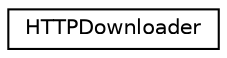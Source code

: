 digraph "Representación gráfica de la clase"
{
  edge [fontname="Helvetica",fontsize="10",labelfontname="Helvetica",labelfontsize="10"];
  node [fontname="Helvetica",fontsize="10",shape=record];
  rankdir="LR";
  Node0 [label="HTTPDownloader",height=0.2,width=0.4,color="black", fillcolor="white", style="filled",URL="$classHTTPDownloader.html",tooltip="Un descargador HTTP basado en libcURL simple y no seguro para subprocesos Basado en: http://www..."];
}

